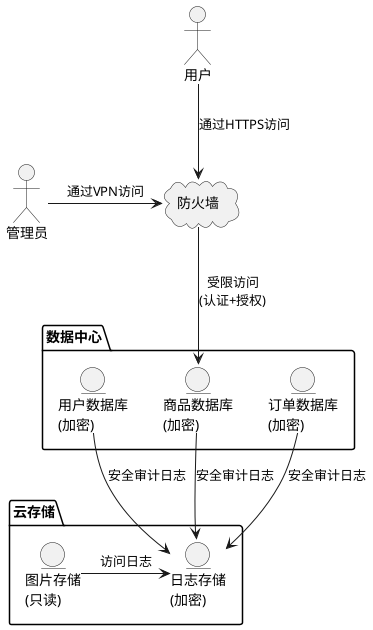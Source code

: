 @startuml

!define RECTANGLE package
!define DATABASE entity
!define CLOUD cloud
!define ACTOR actor

ACTOR "用户" as User
ACTOR "管理员" as Admin
CLOUD "防火墙" as Firewall
RECTANGLE "数据中心" {
  DATABASE "用户数据库\n(加密)" as UserDB
  DATABASE "商品数据库\n(加密)" as ProductDB
  DATABASE "订单数据库\n(加密)" as OrderDB
}
RECTANGLE "云存储" {
  DATABASE "日志存储\n(加密)" as LogDB
  DATABASE "图片存储\n(只读)" as ImageDB
}

'User -[hidden]-> Admin
'Admin -[hidden]-> Firewall
'Firewall -[hidden]-> ProductDB
'UserDB -[hidden]-> ImageDB
'ProductDB -[hidden]-> UserDB
'OrderDB -[hidden]-> LogDB
'LogDB -[hidden]-> ImageDB

User --> Firewall : "通过HTTPS访问"
Admin -> Firewall : "通过VPN访问"
'Firewall --> UserDB : "受限访问\n(认证+授权)"
Firewall --> ProductDB : "受限访问\n(认证+授权)"
'Firewall -> OrderDB : "受限访问\n(认证+授权)"
UserDB --> LogDB : "安全审计日志"
ProductDB --> LogDB : "安全审计日志"
OrderDB --> LogDB : "安全审计日志"
ImageDB -> LogDB : "访问日志"

@enduml
